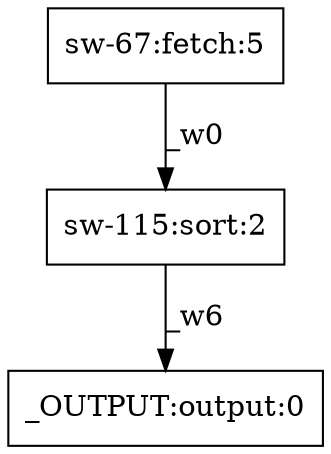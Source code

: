 digraph test1 { node [shape=box] "_OUTPUT" [label="_OUTPUT:output:0"];"sw-115" [label="sw-115:sort:2"];"sw-67" [label="sw-67:fetch:5"];"sw-67" -> "sw-115" [label="_w0"];"sw-115" -> "_OUTPUT" [label="_w6"];}